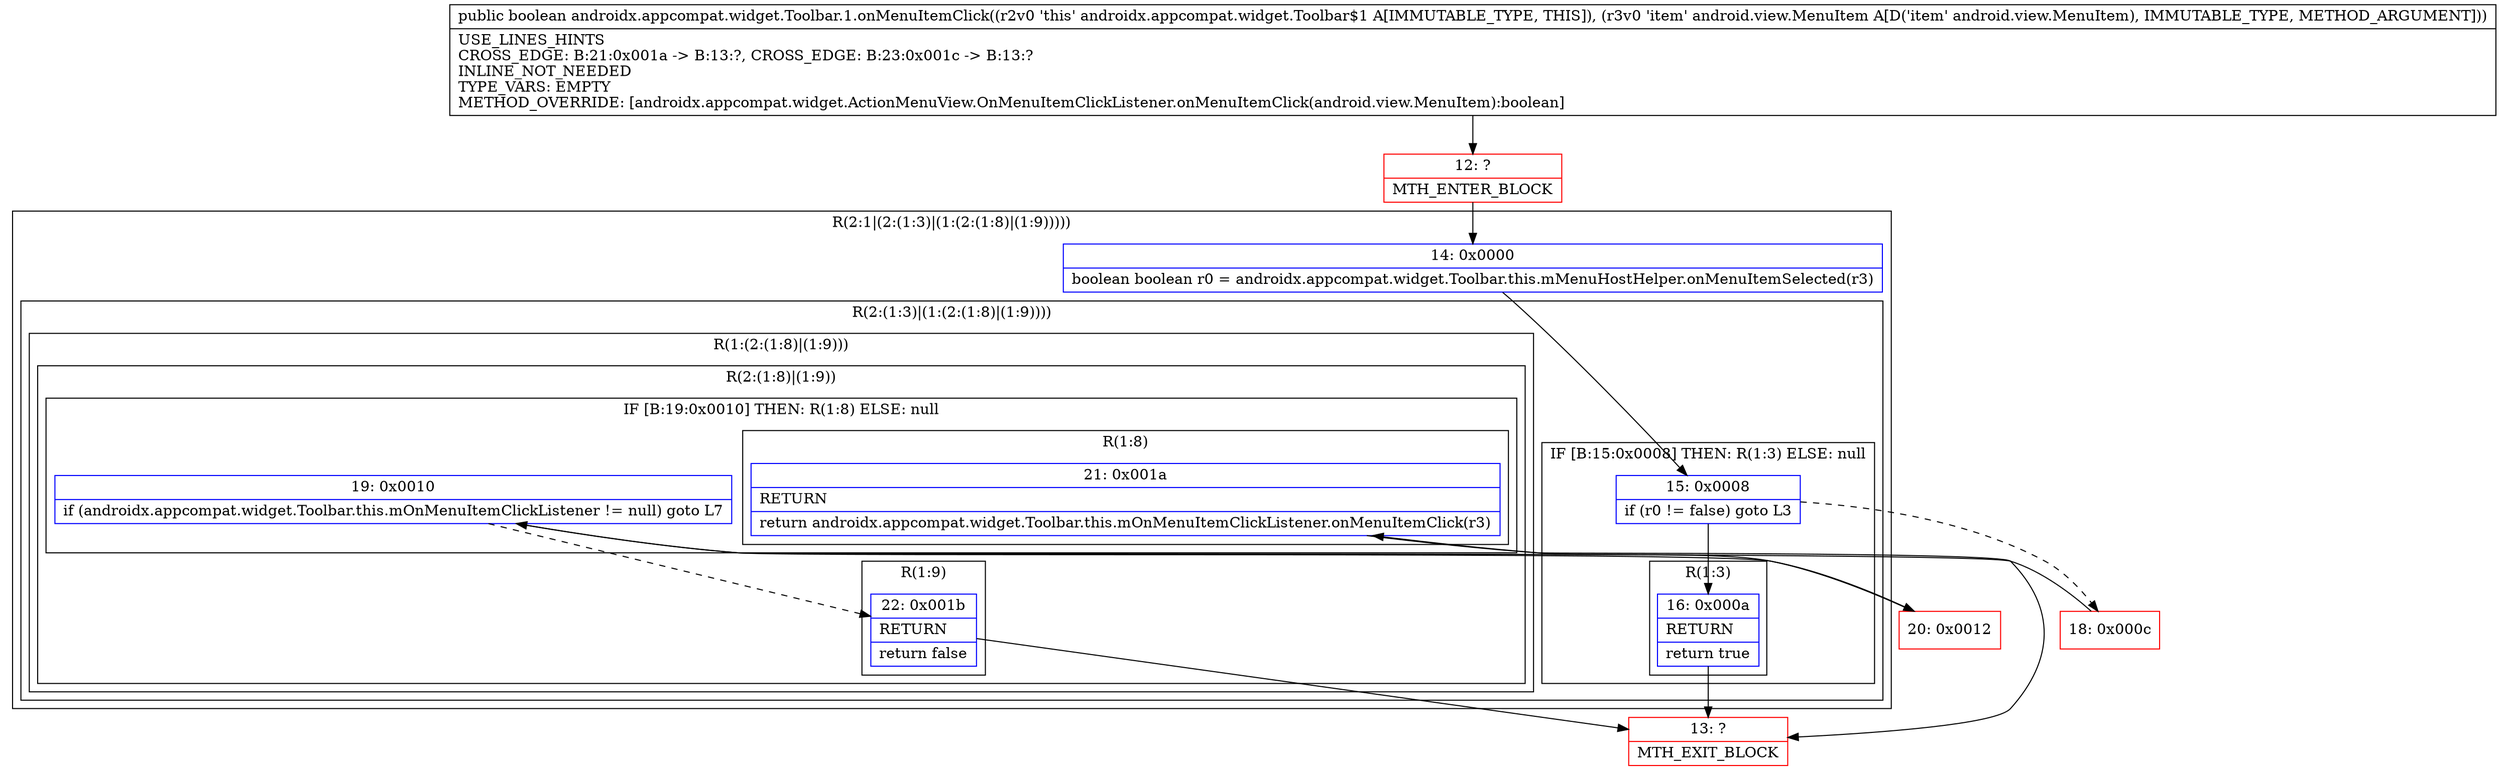digraph "CFG forandroidx.appcompat.widget.Toolbar.1.onMenuItemClick(Landroid\/view\/MenuItem;)Z" {
subgraph cluster_Region_1392976361 {
label = "R(2:1|(2:(1:3)|(1:(2:(1:8)|(1:9)))))";
node [shape=record,color=blue];
Node_14 [shape=record,label="{14\:\ 0x0000|boolean boolean r0 = androidx.appcompat.widget.Toolbar.this.mMenuHostHelper.onMenuItemSelected(r3)\l}"];
subgraph cluster_Region_1328278552 {
label = "R(2:(1:3)|(1:(2:(1:8)|(1:9))))";
node [shape=record,color=blue];
subgraph cluster_IfRegion_883875855 {
label = "IF [B:15:0x0008] THEN: R(1:3) ELSE: null";
node [shape=record,color=blue];
Node_15 [shape=record,label="{15\:\ 0x0008|if (r0 != false) goto L3\l}"];
subgraph cluster_Region_1243146663 {
label = "R(1:3)";
node [shape=record,color=blue];
Node_16 [shape=record,label="{16\:\ 0x000a|RETURN\l|return true\l}"];
}
}
subgraph cluster_Region_647134453 {
label = "R(1:(2:(1:8)|(1:9)))";
node [shape=record,color=blue];
subgraph cluster_Region_1747285699 {
label = "R(2:(1:8)|(1:9))";
node [shape=record,color=blue];
subgraph cluster_IfRegion_2029919475 {
label = "IF [B:19:0x0010] THEN: R(1:8) ELSE: null";
node [shape=record,color=blue];
Node_19 [shape=record,label="{19\:\ 0x0010|if (androidx.appcompat.widget.Toolbar.this.mOnMenuItemClickListener != null) goto L7\l}"];
subgraph cluster_Region_1973847962 {
label = "R(1:8)";
node [shape=record,color=blue];
Node_21 [shape=record,label="{21\:\ 0x001a|RETURN\l|return androidx.appcompat.widget.Toolbar.this.mOnMenuItemClickListener.onMenuItemClick(r3)\l}"];
}
}
subgraph cluster_Region_1080440847 {
label = "R(1:9)";
node [shape=record,color=blue];
Node_22 [shape=record,label="{22\:\ 0x001b|RETURN\l|return false\l}"];
}
}
}
}
}
Node_12 [shape=record,color=red,label="{12\:\ ?|MTH_ENTER_BLOCK\l}"];
Node_13 [shape=record,color=red,label="{13\:\ ?|MTH_EXIT_BLOCK\l}"];
Node_18 [shape=record,color=red,label="{18\:\ 0x000c}"];
Node_20 [shape=record,color=red,label="{20\:\ 0x0012}"];
MethodNode[shape=record,label="{public boolean androidx.appcompat.widget.Toolbar.1.onMenuItemClick((r2v0 'this' androidx.appcompat.widget.Toolbar$1 A[IMMUTABLE_TYPE, THIS]), (r3v0 'item' android.view.MenuItem A[D('item' android.view.MenuItem), IMMUTABLE_TYPE, METHOD_ARGUMENT]))  | USE_LINES_HINTS\lCROSS_EDGE: B:21:0x001a \-\> B:13:?, CROSS_EDGE: B:23:0x001c \-\> B:13:?\lINLINE_NOT_NEEDED\lTYPE_VARS: EMPTY\lMETHOD_OVERRIDE: [androidx.appcompat.widget.ActionMenuView.OnMenuItemClickListener.onMenuItemClick(android.view.MenuItem):boolean]\l}"];
MethodNode -> Node_12;Node_14 -> Node_15;
Node_15 -> Node_16;
Node_15 -> Node_18[style=dashed];
Node_16 -> Node_13;
Node_19 -> Node_20;
Node_19 -> Node_22[style=dashed];
Node_21 -> Node_13;
Node_22 -> Node_13;
Node_12 -> Node_14;
Node_18 -> Node_19;
Node_20 -> Node_21;
}

